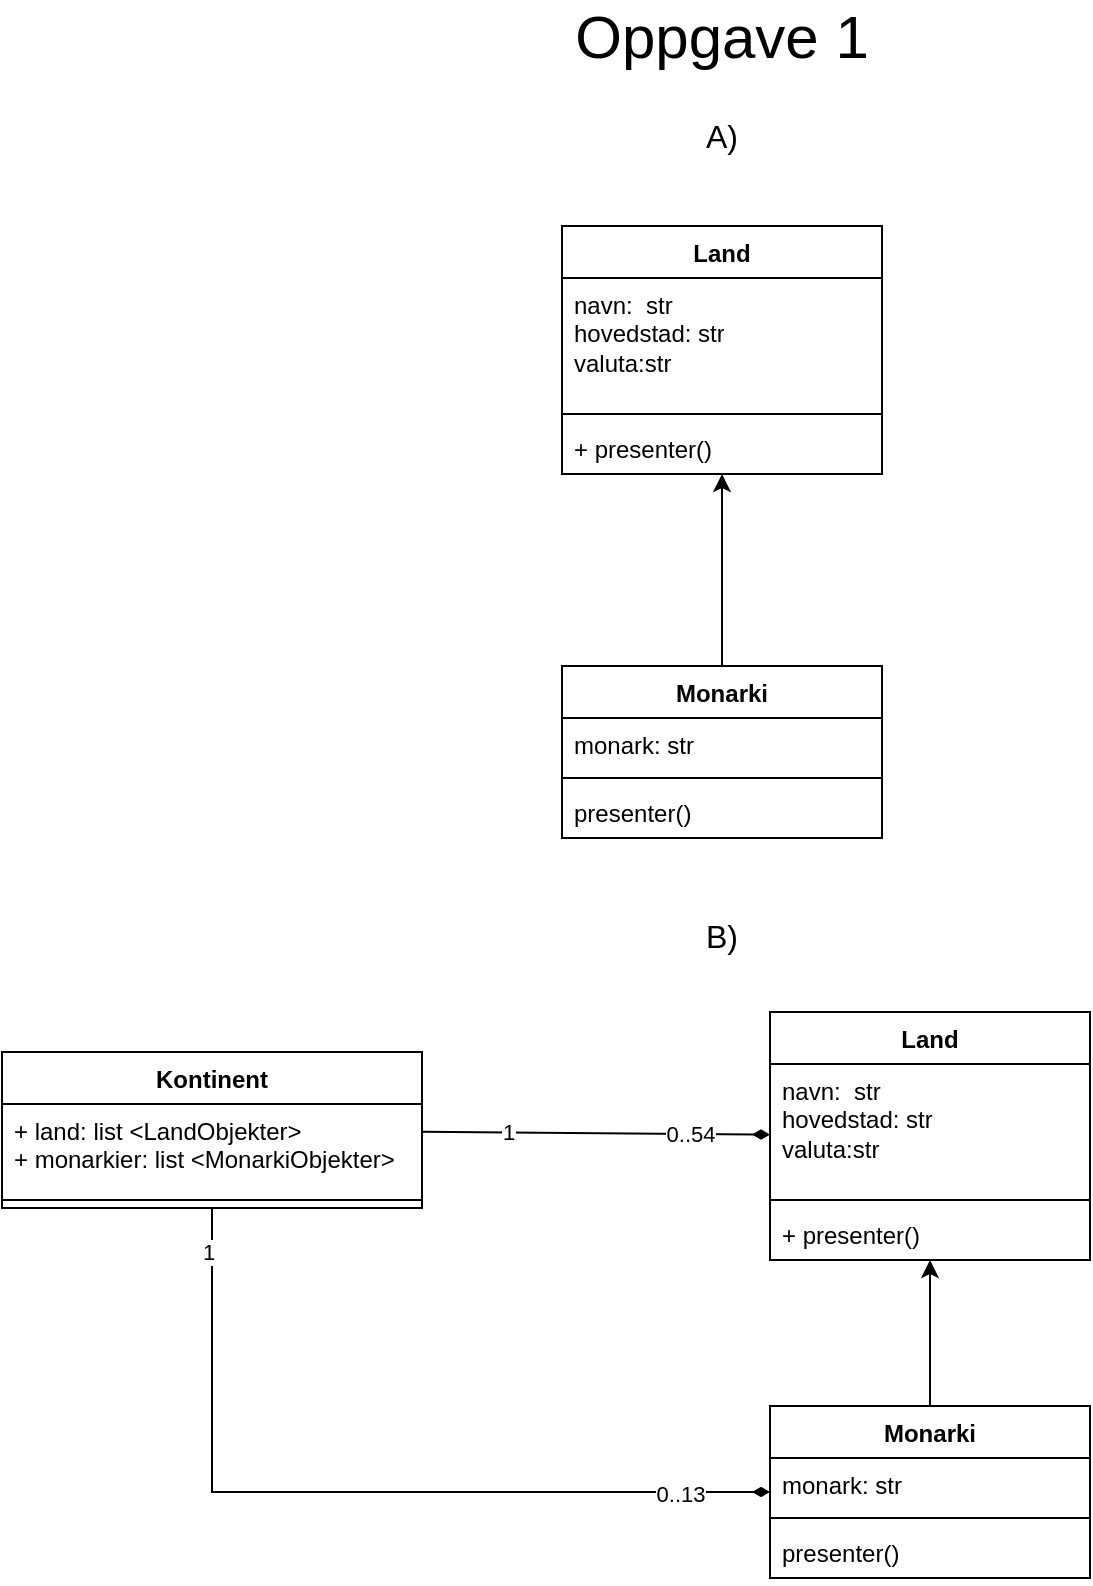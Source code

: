 <mxfile version="22.1.18" type="device">
  <diagram id="C5RBs43oDa-KdzZeNtuy" name="Page-1">
    <mxGraphModel dx="735" dy="429" grid="1" gridSize="10" guides="1" tooltips="1" connect="1" arrows="1" fold="1" page="1" pageScale="1" pageWidth="827" pageHeight="1169" math="0" shadow="0">
      <root>
        <mxCell id="WIyWlLk6GJQsqaUBKTNV-0" />
        <mxCell id="WIyWlLk6GJQsqaUBKTNV-1" parent="WIyWlLk6GJQsqaUBKTNV-0" />
        <mxCell id="80Ijw1CNLMAzRU9XhnGc-0" value="Land" style="swimlane;fontStyle=1;align=center;verticalAlign=top;childLayout=stackLayout;horizontal=1;startSize=26;horizontalStack=0;resizeParent=1;resizeParentMax=0;resizeLast=0;collapsible=1;marginBottom=0;whiteSpace=wrap;html=1;" vertex="1" parent="WIyWlLk6GJQsqaUBKTNV-1">
          <mxGeometry x="310" y="130" width="160" height="124" as="geometry" />
        </mxCell>
        <mxCell id="80Ijw1CNLMAzRU9XhnGc-1" value="navn:&amp;nbsp; str&lt;br&gt;hovedstad: str&lt;br&gt;valuta:str" style="text;strokeColor=none;fillColor=none;align=left;verticalAlign=top;spacingLeft=4;spacingRight=4;overflow=hidden;rotatable=0;points=[[0,0.5],[1,0.5]];portConstraint=eastwest;whiteSpace=wrap;html=1;" vertex="1" parent="80Ijw1CNLMAzRU9XhnGc-0">
          <mxGeometry y="26" width="160" height="64" as="geometry" />
        </mxCell>
        <mxCell id="80Ijw1CNLMAzRU9XhnGc-2" value="" style="line;strokeWidth=1;fillColor=none;align=left;verticalAlign=middle;spacingTop=-1;spacingLeft=3;spacingRight=3;rotatable=0;labelPosition=right;points=[];portConstraint=eastwest;strokeColor=inherit;" vertex="1" parent="80Ijw1CNLMAzRU9XhnGc-0">
          <mxGeometry y="90" width="160" height="8" as="geometry" />
        </mxCell>
        <mxCell id="80Ijw1CNLMAzRU9XhnGc-3" value="+ presenter()" style="text;strokeColor=none;fillColor=none;align=left;verticalAlign=top;spacingLeft=4;spacingRight=4;overflow=hidden;rotatable=0;points=[[0,0.5],[1,0.5]];portConstraint=eastwest;whiteSpace=wrap;html=1;" vertex="1" parent="80Ijw1CNLMAzRU9XhnGc-0">
          <mxGeometry y="98" width="160" height="26" as="geometry" />
        </mxCell>
        <mxCell id="80Ijw1CNLMAzRU9XhnGc-14" style="edgeStyle=orthogonalEdgeStyle;rounded=0;orthogonalLoop=1;jettySize=auto;html=1;" edge="1" parent="WIyWlLk6GJQsqaUBKTNV-1" source="80Ijw1CNLMAzRU9XhnGc-9" target="80Ijw1CNLMAzRU9XhnGc-0">
          <mxGeometry relative="1" as="geometry" />
        </mxCell>
        <mxCell id="80Ijw1CNLMAzRU9XhnGc-9" value="Monarki" style="swimlane;fontStyle=1;align=center;verticalAlign=top;childLayout=stackLayout;horizontal=1;startSize=26;horizontalStack=0;resizeParent=1;resizeParentMax=0;resizeLast=0;collapsible=1;marginBottom=0;whiteSpace=wrap;html=1;" vertex="1" parent="WIyWlLk6GJQsqaUBKTNV-1">
          <mxGeometry x="310" y="350" width="160" height="86" as="geometry" />
        </mxCell>
        <mxCell id="80Ijw1CNLMAzRU9XhnGc-10" value="monark: str" style="text;strokeColor=none;fillColor=none;align=left;verticalAlign=top;spacingLeft=4;spacingRight=4;overflow=hidden;rotatable=0;points=[[0,0.5],[1,0.5]];portConstraint=eastwest;whiteSpace=wrap;html=1;" vertex="1" parent="80Ijw1CNLMAzRU9XhnGc-9">
          <mxGeometry y="26" width="160" height="26" as="geometry" />
        </mxCell>
        <mxCell id="80Ijw1CNLMAzRU9XhnGc-11" value="" style="line;strokeWidth=1;fillColor=none;align=left;verticalAlign=middle;spacingTop=-1;spacingLeft=3;spacingRight=3;rotatable=0;labelPosition=right;points=[];portConstraint=eastwest;strokeColor=inherit;" vertex="1" parent="80Ijw1CNLMAzRU9XhnGc-9">
          <mxGeometry y="52" width="160" height="8" as="geometry" />
        </mxCell>
        <mxCell id="80Ijw1CNLMAzRU9XhnGc-12" value="presenter()" style="text;strokeColor=none;fillColor=none;align=left;verticalAlign=top;spacingLeft=4;spacingRight=4;overflow=hidden;rotatable=0;points=[[0,0.5],[1,0.5]];portConstraint=eastwest;whiteSpace=wrap;html=1;" vertex="1" parent="80Ijw1CNLMAzRU9XhnGc-9">
          <mxGeometry y="60" width="160" height="26" as="geometry" />
        </mxCell>
        <mxCell id="80Ijw1CNLMAzRU9XhnGc-15" value="Oppgave 1" style="text;html=1;strokeColor=none;fillColor=none;align=center;verticalAlign=middle;whiteSpace=wrap;rounded=0;fontSize=30;" vertex="1" parent="WIyWlLk6GJQsqaUBKTNV-1">
          <mxGeometry x="305" y="20" width="170" height="30" as="geometry" />
        </mxCell>
        <mxCell id="80Ijw1CNLMAzRU9XhnGc-16" value="A)" style="text;html=1;strokeColor=none;fillColor=none;align=center;verticalAlign=middle;whiteSpace=wrap;rounded=0;fontSize=16;" vertex="1" parent="WIyWlLk6GJQsqaUBKTNV-1">
          <mxGeometry x="330" y="70" width="120" height="30" as="geometry" />
        </mxCell>
        <mxCell id="80Ijw1CNLMAzRU9XhnGc-17" value="B)" style="text;html=1;strokeColor=none;fillColor=none;align=center;verticalAlign=middle;whiteSpace=wrap;rounded=0;fontSize=16;" vertex="1" parent="WIyWlLk6GJQsqaUBKTNV-1">
          <mxGeometry x="330" y="470" width="120" height="30" as="geometry" />
        </mxCell>
        <mxCell id="80Ijw1CNLMAzRU9XhnGc-34" style="rounded=0;orthogonalLoop=1;jettySize=auto;html=1;endArrow=none;endFill=0;startArrow=diamondThin;startFill=1;" edge="1" parent="WIyWlLk6GJQsqaUBKTNV-1" source="80Ijw1CNLMAzRU9XhnGc-18" target="80Ijw1CNLMAzRU9XhnGc-27">
          <mxGeometry relative="1" as="geometry" />
        </mxCell>
        <mxCell id="80Ijw1CNLMAzRU9XhnGc-35" value="1" style="edgeLabel;html=1;align=center;verticalAlign=middle;resizable=0;points=[];" vertex="1" connectable="0" parent="80Ijw1CNLMAzRU9XhnGc-34">
          <mxGeometry x="0.512" relative="1" as="geometry">
            <mxPoint as="offset" />
          </mxGeometry>
        </mxCell>
        <mxCell id="80Ijw1CNLMAzRU9XhnGc-42" value="0..54" style="edgeLabel;html=1;align=center;verticalAlign=middle;resizable=0;points=[];" vertex="1" connectable="0" parent="80Ijw1CNLMAzRU9XhnGc-34">
          <mxGeometry x="-0.54" relative="1" as="geometry">
            <mxPoint as="offset" />
          </mxGeometry>
        </mxCell>
        <mxCell id="80Ijw1CNLMAzRU9XhnGc-18" value="Land" style="swimlane;fontStyle=1;align=center;verticalAlign=top;childLayout=stackLayout;horizontal=1;startSize=26;horizontalStack=0;resizeParent=1;resizeParentMax=0;resizeLast=0;collapsible=1;marginBottom=0;whiteSpace=wrap;html=1;" vertex="1" parent="WIyWlLk6GJQsqaUBKTNV-1">
          <mxGeometry x="414" y="523" width="160" height="124" as="geometry" />
        </mxCell>
        <mxCell id="80Ijw1CNLMAzRU9XhnGc-19" value="navn:&amp;nbsp; str&lt;br&gt;hovedstad: str&lt;br&gt;valuta:str" style="text;strokeColor=none;fillColor=none;align=left;verticalAlign=top;spacingLeft=4;spacingRight=4;overflow=hidden;rotatable=0;points=[[0,0.5],[1,0.5]];portConstraint=eastwest;whiteSpace=wrap;html=1;" vertex="1" parent="80Ijw1CNLMAzRU9XhnGc-18">
          <mxGeometry y="26" width="160" height="64" as="geometry" />
        </mxCell>
        <mxCell id="80Ijw1CNLMAzRU9XhnGc-20" value="" style="line;strokeWidth=1;fillColor=none;align=left;verticalAlign=middle;spacingTop=-1;spacingLeft=3;spacingRight=3;rotatable=0;labelPosition=right;points=[];portConstraint=eastwest;strokeColor=inherit;" vertex="1" parent="80Ijw1CNLMAzRU9XhnGc-18">
          <mxGeometry y="90" width="160" height="8" as="geometry" />
        </mxCell>
        <mxCell id="80Ijw1CNLMAzRU9XhnGc-21" value="+ presenter()" style="text;strokeColor=none;fillColor=none;align=left;verticalAlign=top;spacingLeft=4;spacingRight=4;overflow=hidden;rotatable=0;points=[[0,0.5],[1,0.5]];portConstraint=eastwest;whiteSpace=wrap;html=1;" vertex="1" parent="80Ijw1CNLMAzRU9XhnGc-18">
          <mxGeometry y="98" width="160" height="26" as="geometry" />
        </mxCell>
        <mxCell id="80Ijw1CNLMAzRU9XhnGc-26" style="edgeStyle=orthogonalEdgeStyle;rounded=0;orthogonalLoop=1;jettySize=auto;html=1;" edge="1" parent="WIyWlLk6GJQsqaUBKTNV-1" source="80Ijw1CNLMAzRU9XhnGc-22" target="80Ijw1CNLMAzRU9XhnGc-18">
          <mxGeometry relative="1" as="geometry" />
        </mxCell>
        <mxCell id="80Ijw1CNLMAzRU9XhnGc-38" style="edgeStyle=orthogonalEdgeStyle;rounded=0;orthogonalLoop=1;jettySize=auto;html=1;endArrow=none;endFill=0;startArrow=diamondThin;startFill=1;" edge="1" parent="WIyWlLk6GJQsqaUBKTNV-1" source="80Ijw1CNLMAzRU9XhnGc-22" target="80Ijw1CNLMAzRU9XhnGc-27">
          <mxGeometry relative="1" as="geometry" />
        </mxCell>
        <mxCell id="80Ijw1CNLMAzRU9XhnGc-39" value="1" style="edgeLabel;html=1;align=center;verticalAlign=middle;resizable=0;points=[];" vertex="1" connectable="0" parent="80Ijw1CNLMAzRU9XhnGc-38">
          <mxGeometry x="0.897" y="2" relative="1" as="geometry">
            <mxPoint as="offset" />
          </mxGeometry>
        </mxCell>
        <mxCell id="80Ijw1CNLMAzRU9XhnGc-43" value="0..13" style="edgeLabel;html=1;align=center;verticalAlign=middle;resizable=0;points=[];" vertex="1" connectable="0" parent="80Ijw1CNLMAzRU9XhnGc-38">
          <mxGeometry x="-0.786" y="1" relative="1" as="geometry">
            <mxPoint as="offset" />
          </mxGeometry>
        </mxCell>
        <mxCell id="80Ijw1CNLMAzRU9XhnGc-22" value="Monarki" style="swimlane;fontStyle=1;align=center;verticalAlign=top;childLayout=stackLayout;horizontal=1;startSize=26;horizontalStack=0;resizeParent=1;resizeParentMax=0;resizeLast=0;collapsible=1;marginBottom=0;whiteSpace=wrap;html=1;" vertex="1" parent="WIyWlLk6GJQsqaUBKTNV-1">
          <mxGeometry x="414" y="720" width="160" height="86" as="geometry" />
        </mxCell>
        <mxCell id="80Ijw1CNLMAzRU9XhnGc-23" value="monark: str" style="text;strokeColor=none;fillColor=none;align=left;verticalAlign=top;spacingLeft=4;spacingRight=4;overflow=hidden;rotatable=0;points=[[0,0.5],[1,0.5]];portConstraint=eastwest;whiteSpace=wrap;html=1;" vertex="1" parent="80Ijw1CNLMAzRU9XhnGc-22">
          <mxGeometry y="26" width="160" height="26" as="geometry" />
        </mxCell>
        <mxCell id="80Ijw1CNLMAzRU9XhnGc-24" value="" style="line;strokeWidth=1;fillColor=none;align=left;verticalAlign=middle;spacingTop=-1;spacingLeft=3;spacingRight=3;rotatable=0;labelPosition=right;points=[];portConstraint=eastwest;strokeColor=inherit;" vertex="1" parent="80Ijw1CNLMAzRU9XhnGc-22">
          <mxGeometry y="52" width="160" height="8" as="geometry" />
        </mxCell>
        <mxCell id="80Ijw1CNLMAzRU9XhnGc-25" value="presenter()" style="text;strokeColor=none;fillColor=none;align=left;verticalAlign=top;spacingLeft=4;spacingRight=4;overflow=hidden;rotatable=0;points=[[0,0.5],[1,0.5]];portConstraint=eastwest;whiteSpace=wrap;html=1;" vertex="1" parent="80Ijw1CNLMAzRU9XhnGc-22">
          <mxGeometry y="60" width="160" height="26" as="geometry" />
        </mxCell>
        <mxCell id="80Ijw1CNLMAzRU9XhnGc-27" value="Kontinent" style="swimlane;fontStyle=1;align=center;verticalAlign=top;childLayout=stackLayout;horizontal=1;startSize=26;horizontalStack=0;resizeParent=1;resizeParentMax=0;resizeLast=0;collapsible=1;marginBottom=0;whiteSpace=wrap;html=1;" vertex="1" parent="WIyWlLk6GJQsqaUBKTNV-1">
          <mxGeometry x="30" y="543" width="210" height="78" as="geometry" />
        </mxCell>
        <mxCell id="80Ijw1CNLMAzRU9XhnGc-28" value="+ land: list &amp;lt;LandObjekter&amp;gt;&lt;br&gt;+ monarkier: list &amp;lt;MonarkiObjekter&amp;gt;" style="text;strokeColor=none;fillColor=none;align=left;verticalAlign=top;spacingLeft=4;spacingRight=4;overflow=hidden;rotatable=0;points=[[0,0.5],[1,0.5]];portConstraint=eastwest;whiteSpace=wrap;html=1;" vertex="1" parent="80Ijw1CNLMAzRU9XhnGc-27">
          <mxGeometry y="26" width="210" height="44" as="geometry" />
        </mxCell>
        <mxCell id="80Ijw1CNLMAzRU9XhnGc-29" value="" style="line;strokeWidth=1;fillColor=none;align=left;verticalAlign=middle;spacingTop=-1;spacingLeft=3;spacingRight=3;rotatable=0;labelPosition=right;points=[];portConstraint=eastwest;strokeColor=inherit;" vertex="1" parent="80Ijw1CNLMAzRU9XhnGc-27">
          <mxGeometry y="70" width="210" height="8" as="geometry" />
        </mxCell>
      </root>
    </mxGraphModel>
  </diagram>
</mxfile>
